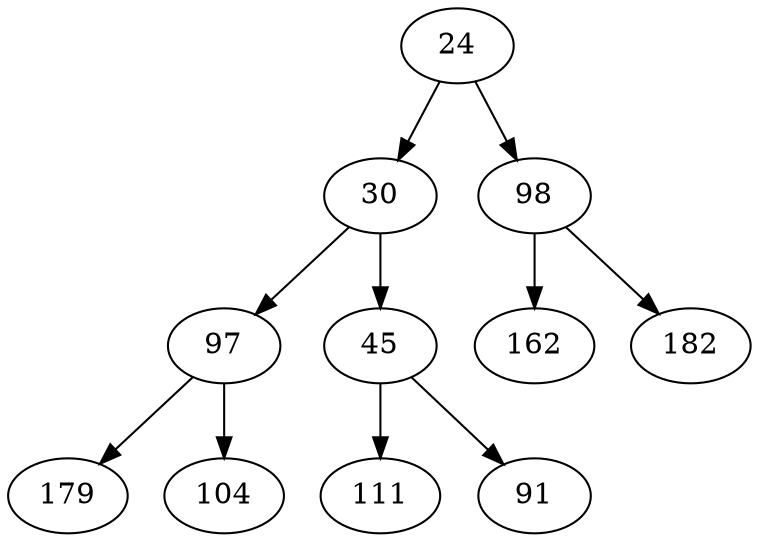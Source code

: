 digraph {
24 -> 30
24 -> 98
30 -> 97
30 -> 45
98 -> 162
98 -> 182
97 -> 179
97 -> 104
45 -> 111
45 -> 91
}